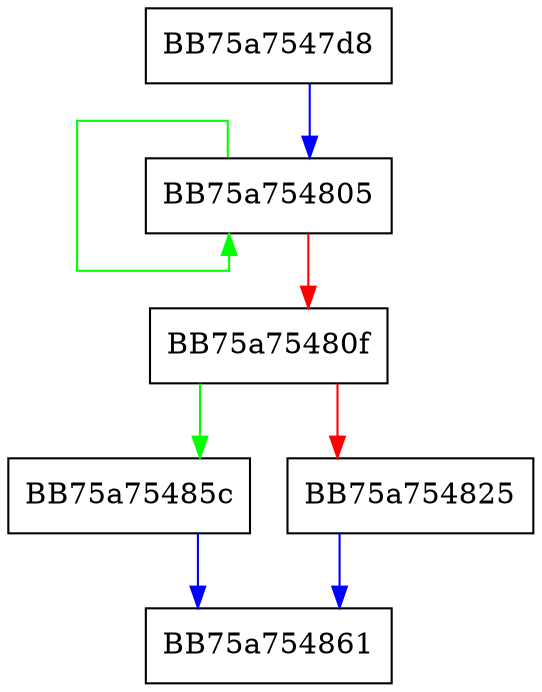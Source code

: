 digraph ResmgrActionLog {
  node [shape="box"];
  graph [splines=ortho];
  BB75a7547d8 -> BB75a754805 [color="blue"];
  BB75a754805 -> BB75a754805 [color="green"];
  BB75a754805 -> BB75a75480f [color="red"];
  BB75a75480f -> BB75a75485c [color="green"];
  BB75a75480f -> BB75a754825 [color="red"];
  BB75a754825 -> BB75a754861 [color="blue"];
  BB75a75485c -> BB75a754861 [color="blue"];
}